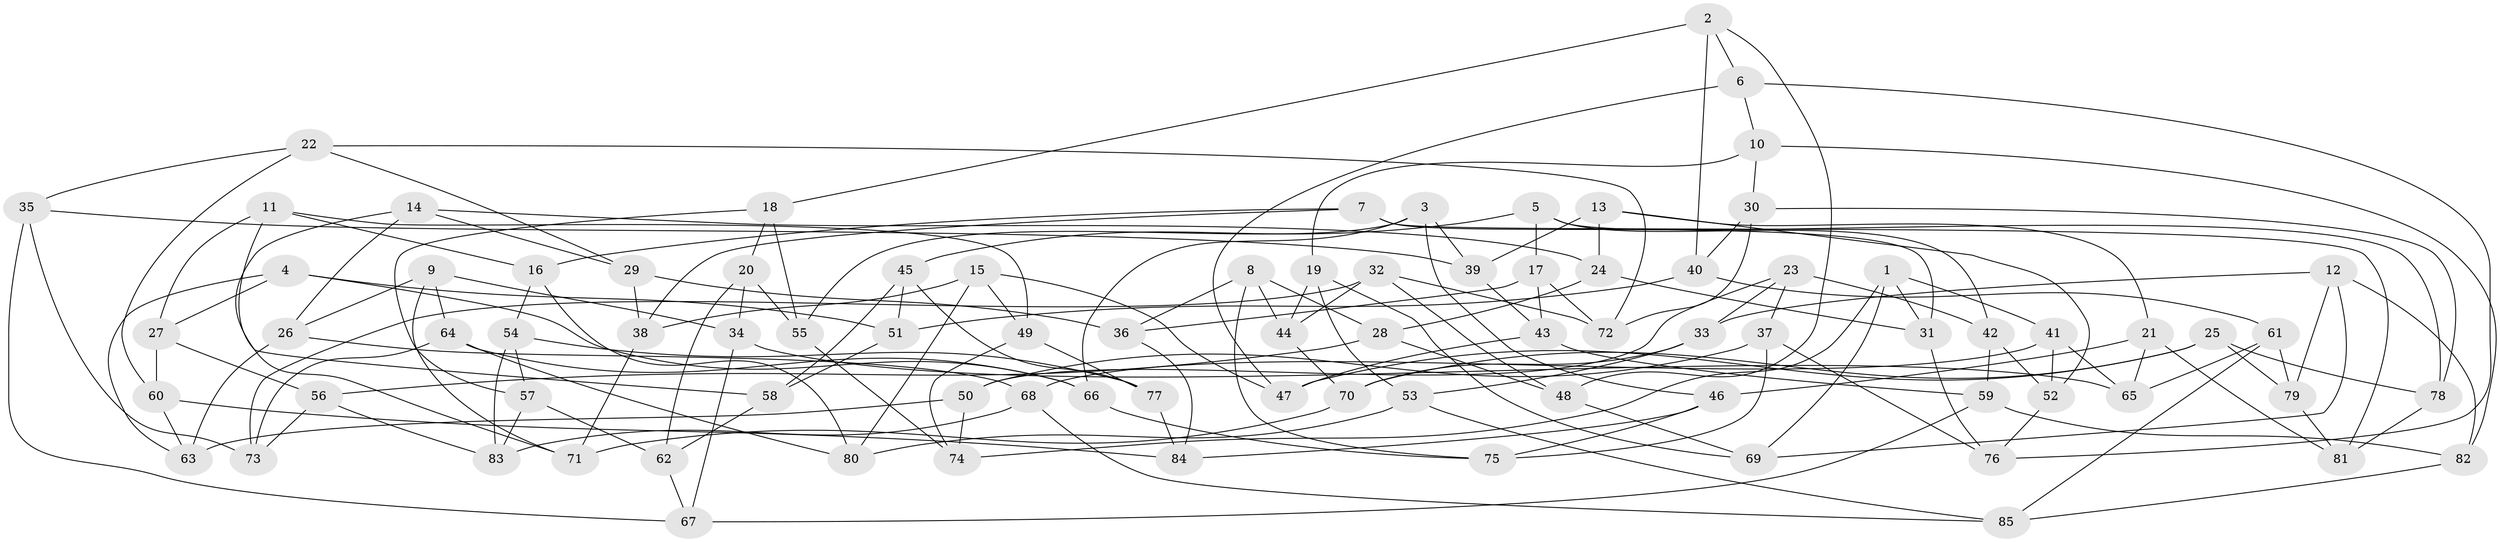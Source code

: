 // coarse degree distribution, {4: 0.6271186440677966, 5: 0.2033898305084746, 3: 0.06779661016949153, 7: 0.03389830508474576, 10: 0.01694915254237288, 6: 0.03389830508474576, 8: 0.01694915254237288}
// Generated by graph-tools (version 1.1) at 2025/03/03/04/25 22:03:19]
// undirected, 85 vertices, 170 edges
graph export_dot {
graph [start="1"]
  node [color=gray90,style=filled];
  1;
  2;
  3;
  4;
  5;
  6;
  7;
  8;
  9;
  10;
  11;
  12;
  13;
  14;
  15;
  16;
  17;
  18;
  19;
  20;
  21;
  22;
  23;
  24;
  25;
  26;
  27;
  28;
  29;
  30;
  31;
  32;
  33;
  34;
  35;
  36;
  37;
  38;
  39;
  40;
  41;
  42;
  43;
  44;
  45;
  46;
  47;
  48;
  49;
  50;
  51;
  52;
  53;
  54;
  55;
  56;
  57;
  58;
  59;
  60;
  61;
  62;
  63;
  64;
  65;
  66;
  67;
  68;
  69;
  70;
  71;
  72;
  73;
  74;
  75;
  76;
  77;
  78;
  79;
  80;
  81;
  82;
  83;
  84;
  85;
  1 -- 69;
  1 -- 41;
  1 -- 74;
  1 -- 31;
  2 -- 48;
  2 -- 18;
  2 -- 40;
  2 -- 6;
  3 -- 66;
  3 -- 46;
  3 -- 39;
  3 -- 55;
  4 -- 51;
  4 -- 63;
  4 -- 27;
  4 -- 66;
  5 -- 17;
  5 -- 42;
  5 -- 78;
  5 -- 45;
  6 -- 10;
  6 -- 47;
  6 -- 76;
  7 -- 16;
  7 -- 81;
  7 -- 31;
  7 -- 38;
  8 -- 36;
  8 -- 75;
  8 -- 28;
  8 -- 44;
  9 -- 64;
  9 -- 34;
  9 -- 26;
  9 -- 71;
  10 -- 82;
  10 -- 19;
  10 -- 30;
  11 -- 27;
  11 -- 49;
  11 -- 16;
  11 -- 58;
  12 -- 82;
  12 -- 69;
  12 -- 79;
  12 -- 33;
  13 -- 21;
  13 -- 39;
  13 -- 24;
  13 -- 52;
  14 -- 29;
  14 -- 71;
  14 -- 24;
  14 -- 26;
  15 -- 47;
  15 -- 49;
  15 -- 80;
  15 -- 38;
  16 -- 80;
  16 -- 54;
  17 -- 36;
  17 -- 43;
  17 -- 72;
  18 -- 57;
  18 -- 20;
  18 -- 55;
  19 -- 69;
  19 -- 44;
  19 -- 53;
  20 -- 55;
  20 -- 34;
  20 -- 62;
  21 -- 46;
  21 -- 81;
  21 -- 65;
  22 -- 72;
  22 -- 29;
  22 -- 35;
  22 -- 60;
  23 -- 37;
  23 -- 33;
  23 -- 42;
  23 -- 50;
  24 -- 28;
  24 -- 31;
  25 -- 47;
  25 -- 79;
  25 -- 78;
  25 -- 70;
  26 -- 68;
  26 -- 63;
  27 -- 60;
  27 -- 56;
  28 -- 48;
  28 -- 56;
  29 -- 38;
  29 -- 36;
  30 -- 78;
  30 -- 40;
  30 -- 72;
  31 -- 76;
  32 -- 73;
  32 -- 48;
  32 -- 72;
  32 -- 44;
  33 -- 53;
  33 -- 70;
  34 -- 65;
  34 -- 67;
  35 -- 39;
  35 -- 67;
  35 -- 73;
  36 -- 84;
  37 -- 50;
  37 -- 76;
  37 -- 75;
  38 -- 71;
  39 -- 43;
  40 -- 51;
  40 -- 61;
  41 -- 68;
  41 -- 65;
  41 -- 52;
  42 -- 52;
  42 -- 59;
  43 -- 59;
  43 -- 47;
  44 -- 70;
  45 -- 51;
  45 -- 77;
  45 -- 58;
  46 -- 84;
  46 -- 75;
  48 -- 69;
  49 -- 74;
  49 -- 77;
  50 -- 74;
  50 -- 63;
  51 -- 58;
  52 -- 76;
  53 -- 80;
  53 -- 85;
  54 -- 83;
  54 -- 77;
  54 -- 57;
  55 -- 74;
  56 -- 83;
  56 -- 73;
  57 -- 62;
  57 -- 83;
  58 -- 62;
  59 -- 67;
  59 -- 82;
  60 -- 84;
  60 -- 63;
  61 -- 79;
  61 -- 85;
  61 -- 65;
  62 -- 67;
  64 -- 66;
  64 -- 73;
  64 -- 80;
  66 -- 75;
  68 -- 85;
  68 -- 83;
  70 -- 71;
  77 -- 84;
  78 -- 81;
  79 -- 81;
  82 -- 85;
}
